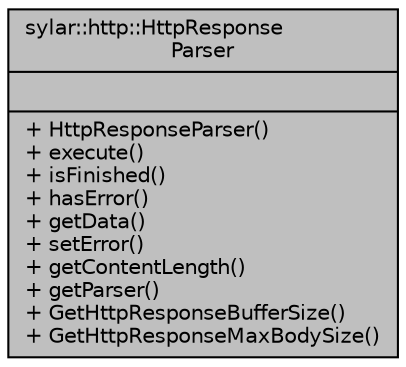digraph "sylar::http::HttpResponseParser"
{
 // LATEX_PDF_SIZE
  edge [fontname="Helvetica",fontsize="10",labelfontname="Helvetica",labelfontsize="10"];
  node [fontname="Helvetica",fontsize="10",shape=record];
  Node1 [label="{sylar::http::HttpResponse\lParser\n||+ HttpResponseParser()\l+ execute()\l+ isFinished()\l+ hasError()\l+ getData()\l+ setError()\l+ getContentLength()\l+ getParser()\l+ GetHttpResponseBufferSize()\l+ GetHttpResponseMaxBodySize()\l}",height=0.2,width=0.4,color="black", fillcolor="grey75", style="filled", fontcolor="black",tooltip="Http响应解析结构体"];
}
